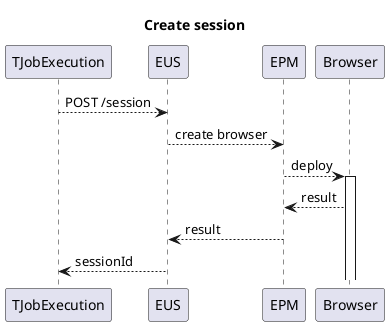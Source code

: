 @startuml

title Create session

participant TJobExecution
participant EUS
participant EPM
participant Browser

TJobExecution --> EUS: POST /session
EUS --> EPM: create browser
EPM --> Browser: deploy
activate Browser

Browser --> EPM: result
EPM --> EUS: result
EUS --> TJobExecution: sessionId

@enduml